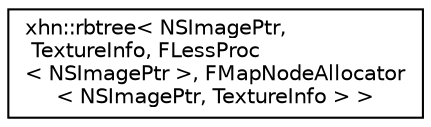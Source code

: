 digraph "Graphical Class Hierarchy"
{
  edge [fontname="Helvetica",fontsize="10",labelfontname="Helvetica",labelfontsize="10"];
  node [fontname="Helvetica",fontsize="10",shape=record];
  rankdir="LR";
  Node1 [label="xhn::rbtree\< NSImagePtr,\l TextureInfo, FLessProc\l\< NSImagePtr \>, FMapNodeAllocator\l\< NSImagePtr, TextureInfo \> \>",height=0.2,width=0.4,color="black", fillcolor="white", style="filled",URL="$classxhn_1_1rbtree.html"];
}

